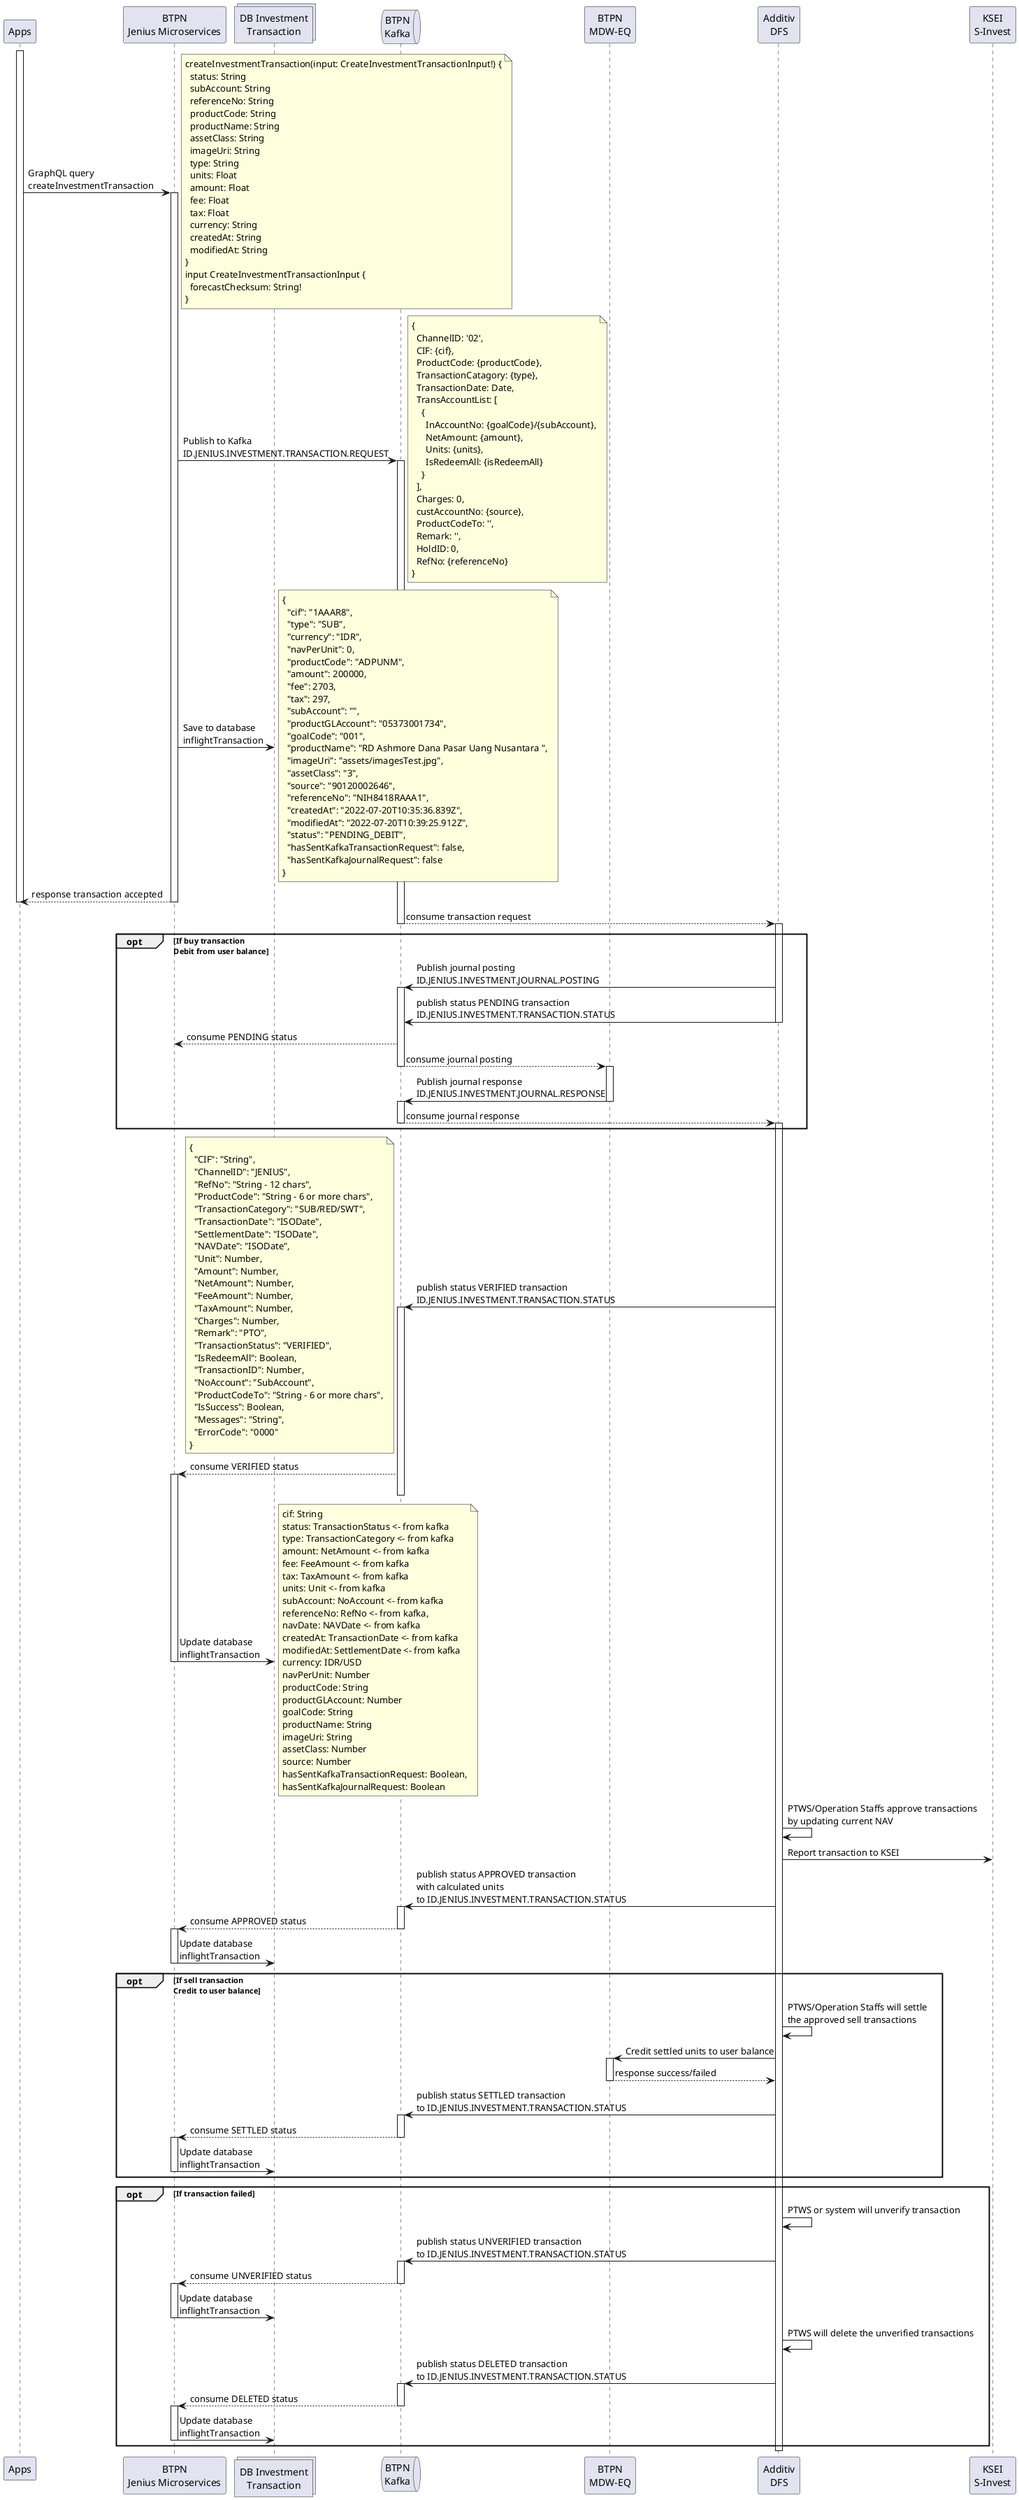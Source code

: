 @startuml transactions
participant "Apps" as app
participant "BTPN\nJenius Microservices" as ms
collections "DB Investment\nTransaction" as db
queue "BTPN\nKafka" as kafka
participant "BTPN\nMDW-EQ" as mdw
participant "Additiv\nDFS" as dfs
participant "KSEI\nS-Invest" as ksei

activate app
app -> ms: GraphQL query\ncreateInvestmentTransaction
note right
createInvestmentTransaction(input: CreateInvestmentTransactionInput!) {
  status: String
  subAccount: String
  referenceNo: String
  productCode: String
  productName: String
  assetClass: String
  imageUri: String
  type: String
  units: Float
  amount: Float
  fee: Float
  tax: Float
  currency: String
  createdAt: String
  modifiedAt: String
}
input CreateInvestmentTransactionInput {
  forecastChecksum: String!
}
end note

activate ms
ms -> kafka: Publish to Kafka\nID.JENIUS.INVESTMENT.TRANSACTION.REQUEST
activate kafka
note right
{
  ChannelID: '02',
  CIF: {cif},
  ProductCode: {productCode},
  TransactionCatagory: {type},
  TransactionDate: Date,
  TransAccountList: [
    {
      InAccountNo: {goalCode}/{subAccount},
      NetAmount: {amount},
      Units: {units},
      IsRedeemAll: {isRedeemAll}
    }
  ],
  Charges: 0,
  custAccountNo: {source},
  ProductCodeTo: '',
  Remark: '',
  HoldID: 0,
  RefNo: {referenceNo}
}
end note
ms -> db: Save to database\ninflightTransaction
note right
{
  "cif": "1AAAR8",
  "type": "SUB",
  "currency": "IDR",
  "navPerUnit": 0,
  "productCode": "ADPUNM",
  "amount": 200000,
  "fee": 2703,
  "tax": 297,
  "subAccount": "",
  "productGLAccount": "05373001734",
  "goalCode": "001",
  "productName": "RD Ashmore Dana Pasar Uang Nusantara ",
  "imageUri": "assets/imagesTest.jpg",
  "assetClass": "3",
  "source": "90120002646",
  "referenceNo": "NIH8418RAAA1",
  "createdAt": "2022-07-20T10:35:36.839Z",
  "modifiedAt": "2022-07-20T10:39:25.912Z",
  "status": "PENDING_DEBIT",
  "hasSentKafkaTransactionRequest": false,
  "hasSentKafkaJournalRequest": false
}
end note
ms --> app: response transaction accepted
deactivate ms
deactivate app

kafka --> dfs: consume transaction request
deactivate kafka

' Buy transaction condition
opt If buy transaction\nDebit from user balance
activate dfs
dfs -> kafka: Publish journal posting\nID.JENIUS.INVESTMENT.JOURNAL.POSTING
activate kafka

dfs -> kafka: publish status PENDING transaction\nID.JENIUS.INVESTMENT.TRANSACTION.STATUS
deactivate dfs
kafka --> ms: consume PENDING status
kafka --> mdw: consume journal posting
deactivate kafka

activate mdw
mdw -> kafka: Publish journal response\nID.JENIUS.INVESTMENT.JOURNAL.RESPONSE
deactivate mdw

activate kafka
kafka --> dfs: consume journal response
deactivate kafka
activate dfs
end opt
' End buy transaction condition

dfs -> kafka: publish status VERIFIED transaction\nID.JENIUS.INVESTMENT.TRANSACTION.STATUS
note left
{
  "CIF": "String",
  "ChannelID": "JENIUS",
  "RefNo": "String - 12 chars",
  "ProductCode": "String - 6 or more chars",
  "TransactionCategory": "SUB/RED/SWT",
  "TransactionDate": "ISODate",
  "SettlementDate": "ISODate",
  "NAVDate": "ISODate",
  "Unit": Number,
  "Amount": Number,
  "NetAmount": Number,
  "FeeAmount": Number,
  "TaxAmount": Number,
  "Charges": Number,
  "Remark": "PTO",
  "TransactionStatus": "VERIFIED",
  "IsRedeemAll": Boolean,
  "TransactionID": Number,
  "NoAccount": "SubAccount",
  "ProductCodeTo": "String - 6 or more chars",
  "IsSuccess": Boolean,
  "Messages": "String",
  "ErrorCode": "0000"
}
end note
activate kafka
kafka --> ms: consume VERIFIED status
activate ms
deactivate kafka
ms -> db: Update database\ninflightTransaction
note right
cif: String
status: TransactionStatus <- from kafka
type: TransactionCategory <- from kafka
amount: NetAmount <- from kafka
fee: FeeAmount <- from kafka
tax: TaxAmount <- from kafka
units: Unit <- from kafka
subAccount: NoAccount <- from kafka
referenceNo: RefNo <- from kafka,
navDate: NAVDate <- from kafka
createdAt: TransactionDate <- from kafka
modifiedAt: SettlementDate <- from kafka
currency: IDR/USD
navPerUnit: Number
productCode: String
productGLAccount: Number
goalCode: String
productName: String
imageUri: String
assetClass: Number
source: Number
hasSentKafkaTransactionRequest: Boolean,
hasSentKafkaJournalRequest: Boolean
end note
deactivate ms

dfs -> dfs: PTWS/Operation Staffs approve transactions\nby updating current NAV
dfs -> ksei: Report transaction to KSEI
dfs -> kafka: publish status APPROVED transaction\nwith calculated units\nto ID.JENIUS.INVESTMENT.TRANSACTION.STATUS
activate kafka
kafka --> ms: consume APPROVED status
deactivate kafka
activate ms
ms -> db: Update database\ninflightTransaction
deactivate ms

' Sell transaction condition
opt If sell transaction\nCredit to user balance
dfs -> dfs: PTWS/Operation Staffs will settle\nthe approved sell transactions
dfs -> mdw: Credit settled units to user balance
activate mdw
mdw --> dfs: response success/failed 
deactivate mdw
dfs -> kafka: publish status SETTLED transaction\nto ID.JENIUS.INVESTMENT.TRANSACTION.STATUS
activate kafka
kafka --> ms: consume SETTLED status
deactivate kafka
activate ms
ms -> db: Update database\ninflightTransaction
deactivate ms
end opt
' End Sell transaction condition

opt If transaction failed
dfs -> dfs: PTWS or system will unverify transaction
dfs -> kafka: publish status UNVERIFIED transaction\nto ID.JENIUS.INVESTMENT.TRANSACTION.STATUS
activate kafka
kafka --> ms: consume UNVERIFIED status
deactivate kafka
activate ms
ms -> db: Update database\ninflightTransaction
deactivate ms

dfs -> dfs: PTWS will delete the unverified transactions
dfs -> kafka: publish status DELETED transaction\nto ID.JENIUS.INVESTMENT.TRANSACTION.STATUS
activate kafka
kafka --> ms: consume DELETED status
deactivate kafka
activate ms
ms -> db: Update database\ninflightTransaction
deactivate ms
end opt

deactivate dfs

@enduml